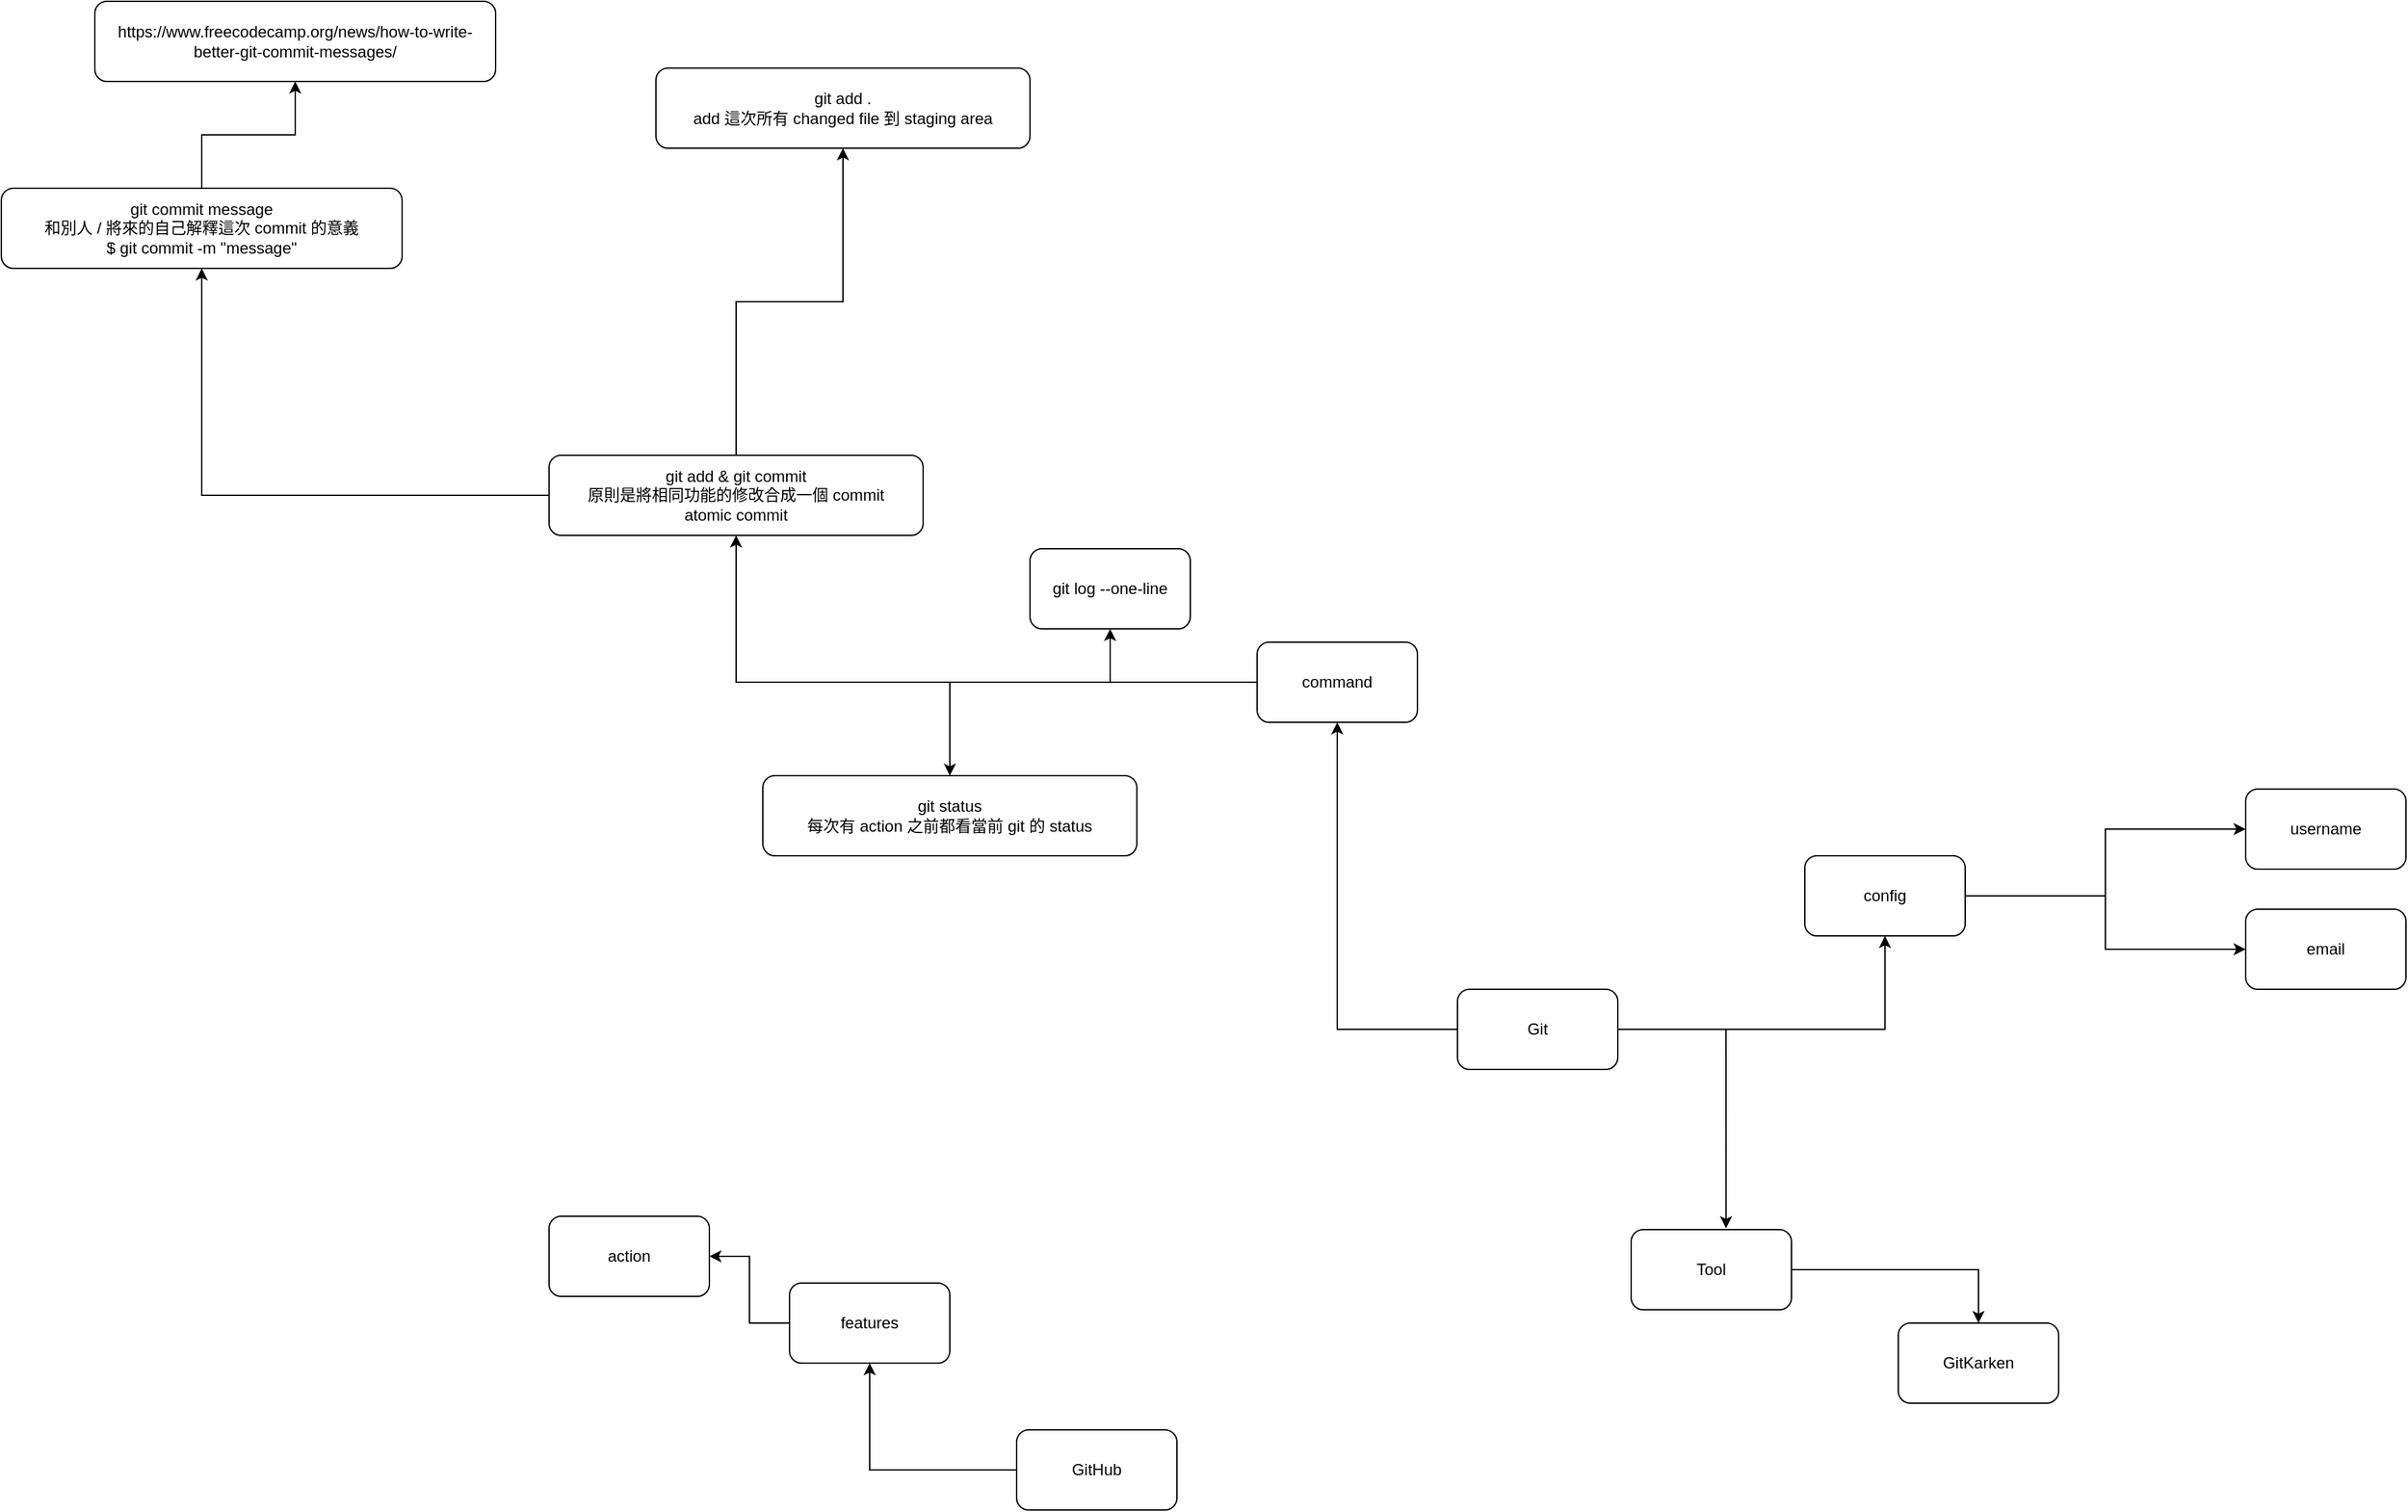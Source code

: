 <mxfile version="24.4.0" type="device">
  <diagram name="note" id="Wy4lgSFSgG4nOIz_tE4k">
    <mxGraphModel dx="2740" dy="2322" grid="1" gridSize="10" guides="1" tooltips="1" connect="1" arrows="1" fold="1" page="1" pageScale="1" pageWidth="827" pageHeight="1169" math="0" shadow="0">
      <root>
        <mxCell id="0" />
        <mxCell id="1" parent="0" />
        <mxCell id="NjLTIViCgE3-QpA-v_rV-12" style="edgeStyle=orthogonalEdgeStyle;rounded=0;orthogonalLoop=1;jettySize=auto;html=1;" parent="1" source="M7Rlrz6u1CAPrsFX1_cR-1" target="NjLTIViCgE3-QpA-v_rV-11" edge="1">
          <mxGeometry relative="1" as="geometry" />
        </mxCell>
        <mxCell id="NjLTIViCgE3-QpA-v_rV-15" style="edgeStyle=orthogonalEdgeStyle;rounded=0;orthogonalLoop=1;jettySize=auto;html=1;" parent="1" source="M7Rlrz6u1CAPrsFX1_cR-1" target="NjLTIViCgE3-QpA-v_rV-14" edge="1">
          <mxGeometry relative="1" as="geometry" />
        </mxCell>
        <mxCell id="M7Rlrz6u1CAPrsFX1_cR-1" value="Git" style="rounded=1;whiteSpace=wrap;html=1;" parent="1" vertex="1">
          <mxGeometry x="200" y="490" width="120" height="60" as="geometry" />
        </mxCell>
        <mxCell id="NjLTIViCgE3-QpA-v_rV-20" style="edgeStyle=orthogonalEdgeStyle;rounded=0;orthogonalLoop=1;jettySize=auto;html=1;" parent="1" source="M7Rlrz6u1CAPrsFX1_cR-14" target="NjLTIViCgE3-QpA-v_rV-19" edge="1">
          <mxGeometry relative="1" as="geometry" />
        </mxCell>
        <mxCell id="M7Rlrz6u1CAPrsFX1_cR-14" value="GitHub" style="rounded=1;whiteSpace=wrap;html=1;" parent="1" vertex="1">
          <mxGeometry x="-130" y="820" width="120" height="60" as="geometry" />
        </mxCell>
        <mxCell id="M7Rlrz6u1CAPrsFX1_cR-15" value="git log --one-line" style="rounded=1;whiteSpace=wrap;html=1;" parent="1" vertex="1">
          <mxGeometry x="-120" y="160" width="120" height="60" as="geometry" />
        </mxCell>
        <mxCell id="NjLTIViCgE3-QpA-v_rV-1" value="username" style="rounded=1;whiteSpace=wrap;html=1;" parent="1" vertex="1">
          <mxGeometry x="790" y="340" width="120" height="60" as="geometry" />
        </mxCell>
        <mxCell id="NjLTIViCgE3-QpA-v_rV-3" value="email" style="rounded=1;whiteSpace=wrap;html=1;" parent="1" vertex="1">
          <mxGeometry x="790" y="430" width="120" height="60" as="geometry" />
        </mxCell>
        <mxCell id="NjLTIViCgE3-QpA-v_rV-10" style="edgeStyle=orthogonalEdgeStyle;rounded=0;orthogonalLoop=1;jettySize=auto;html=1;" parent="1" source="NjLTIViCgE3-QpA-v_rV-7" target="NjLTIViCgE3-QpA-v_rV-8" edge="1">
          <mxGeometry relative="1" as="geometry" />
        </mxCell>
        <mxCell id="NjLTIViCgE3-QpA-v_rV-7" value="Tool" style="rounded=1;whiteSpace=wrap;html=1;" parent="1" vertex="1">
          <mxGeometry x="330" y="670" width="120" height="60" as="geometry" />
        </mxCell>
        <mxCell id="NjLTIViCgE3-QpA-v_rV-8" value="GitKarken" style="rounded=1;whiteSpace=wrap;html=1;" parent="1" vertex="1">
          <mxGeometry x="530" y="740" width="120" height="60" as="geometry" />
        </mxCell>
        <mxCell id="NjLTIViCgE3-QpA-v_rV-9" style="edgeStyle=orthogonalEdgeStyle;rounded=0;orthogonalLoop=1;jettySize=auto;html=1;entryX=0.592;entryY=-0.017;entryDx=0;entryDy=0;entryPerimeter=0;" parent="1" source="M7Rlrz6u1CAPrsFX1_cR-1" target="NjLTIViCgE3-QpA-v_rV-7" edge="1">
          <mxGeometry relative="1" as="geometry" />
        </mxCell>
        <mxCell id="NjLTIViCgE3-QpA-v_rV-13" style="edgeStyle=orthogonalEdgeStyle;rounded=0;orthogonalLoop=1;jettySize=auto;html=1;" parent="1" source="NjLTIViCgE3-QpA-v_rV-11" target="M7Rlrz6u1CAPrsFX1_cR-15" edge="1">
          <mxGeometry relative="1" as="geometry" />
        </mxCell>
        <mxCell id="O-5kKwOyBH1pVbKb9qFr-2" style="edgeStyle=orthogonalEdgeStyle;rounded=0;orthogonalLoop=1;jettySize=auto;html=1;" edge="1" parent="1" source="NjLTIViCgE3-QpA-v_rV-11" target="O-5kKwOyBH1pVbKb9qFr-1">
          <mxGeometry relative="1" as="geometry" />
        </mxCell>
        <mxCell id="O-5kKwOyBH1pVbKb9qFr-4" style="edgeStyle=orthogonalEdgeStyle;rounded=0;orthogonalLoop=1;jettySize=auto;html=1;" edge="1" parent="1" source="NjLTIViCgE3-QpA-v_rV-11" target="O-5kKwOyBH1pVbKb9qFr-3">
          <mxGeometry relative="1" as="geometry" />
        </mxCell>
        <mxCell id="NjLTIViCgE3-QpA-v_rV-11" value="command" style="rounded=1;whiteSpace=wrap;html=1;" parent="1" vertex="1">
          <mxGeometry x="50" y="230" width="120" height="60" as="geometry" />
        </mxCell>
        <mxCell id="NjLTIViCgE3-QpA-v_rV-16" style="edgeStyle=orthogonalEdgeStyle;rounded=0;orthogonalLoop=1;jettySize=auto;html=1;" parent="1" source="NjLTIViCgE3-QpA-v_rV-14" target="NjLTIViCgE3-QpA-v_rV-1" edge="1">
          <mxGeometry relative="1" as="geometry" />
        </mxCell>
        <mxCell id="NjLTIViCgE3-QpA-v_rV-18" style="edgeStyle=orthogonalEdgeStyle;rounded=0;orthogonalLoop=1;jettySize=auto;html=1;" parent="1" source="NjLTIViCgE3-QpA-v_rV-14" target="NjLTIViCgE3-QpA-v_rV-3" edge="1">
          <mxGeometry relative="1" as="geometry" />
        </mxCell>
        <mxCell id="NjLTIViCgE3-QpA-v_rV-14" value="config" style="rounded=1;whiteSpace=wrap;html=1;" parent="1" vertex="1">
          <mxGeometry x="460" y="390" width="120" height="60" as="geometry" />
        </mxCell>
        <mxCell id="NjLTIViCgE3-QpA-v_rV-22" style="edgeStyle=orthogonalEdgeStyle;rounded=0;orthogonalLoop=1;jettySize=auto;html=1;" parent="1" source="NjLTIViCgE3-QpA-v_rV-19" target="NjLTIViCgE3-QpA-v_rV-21" edge="1">
          <mxGeometry relative="1" as="geometry" />
        </mxCell>
        <mxCell id="NjLTIViCgE3-QpA-v_rV-19" value="features" style="rounded=1;whiteSpace=wrap;html=1;" parent="1" vertex="1">
          <mxGeometry x="-300" y="710" width="120" height="60" as="geometry" />
        </mxCell>
        <mxCell id="NjLTIViCgE3-QpA-v_rV-21" value="action" style="rounded=1;whiteSpace=wrap;html=1;" parent="1" vertex="1">
          <mxGeometry x="-480" y="660" width="120" height="60" as="geometry" />
        </mxCell>
        <mxCell id="O-5kKwOyBH1pVbKb9qFr-1" value="git status&lt;br&gt;每次有 action 之前都看當前 git 的 status" style="rounded=1;whiteSpace=wrap;html=1;" vertex="1" parent="1">
          <mxGeometry x="-320" y="330" width="280" height="60" as="geometry" />
        </mxCell>
        <mxCell id="O-5kKwOyBH1pVbKb9qFr-7" style="edgeStyle=orthogonalEdgeStyle;rounded=0;orthogonalLoop=1;jettySize=auto;html=1;" edge="1" parent="1" source="O-5kKwOyBH1pVbKb9qFr-3" target="O-5kKwOyBH1pVbKb9qFr-6">
          <mxGeometry relative="1" as="geometry" />
        </mxCell>
        <mxCell id="O-5kKwOyBH1pVbKb9qFr-10" style="edgeStyle=orthogonalEdgeStyle;rounded=0;orthogonalLoop=1;jettySize=auto;html=1;" edge="1" parent="1" source="O-5kKwOyBH1pVbKb9qFr-3" target="O-5kKwOyBH1pVbKb9qFr-8">
          <mxGeometry relative="1" as="geometry" />
        </mxCell>
        <mxCell id="O-5kKwOyBH1pVbKb9qFr-3" value="git add &amp;amp; git commit&lt;br&gt;原則是將相同功能的修改合成一個 commit&lt;br&gt;atomic commit" style="rounded=1;whiteSpace=wrap;html=1;" vertex="1" parent="1">
          <mxGeometry x="-480" y="90" width="280" height="60" as="geometry" />
        </mxCell>
        <mxCell id="O-5kKwOyBH1pVbKb9qFr-13" style="edgeStyle=orthogonalEdgeStyle;rounded=0;orthogonalLoop=1;jettySize=auto;html=1;" edge="1" parent="1" source="O-5kKwOyBH1pVbKb9qFr-6" target="O-5kKwOyBH1pVbKb9qFr-12">
          <mxGeometry relative="1" as="geometry" />
        </mxCell>
        <mxCell id="O-5kKwOyBH1pVbKb9qFr-6" value="git commit message&lt;br&gt;和別人 / 將來的自己解釋這次 commit 的意義&lt;br&gt;$ git commit -m &quot;message&quot;" style="rounded=1;whiteSpace=wrap;html=1;" vertex="1" parent="1">
          <mxGeometry x="-890" y="-110" width="300" height="60" as="geometry" />
        </mxCell>
        <mxCell id="O-5kKwOyBH1pVbKb9qFr-8" value="git add .&lt;br&gt;add 這次所有 changed file 到 staging area" style="rounded=1;whiteSpace=wrap;html=1;" vertex="1" parent="1">
          <mxGeometry x="-400" y="-200" width="280" height="60" as="geometry" />
        </mxCell>
        <mxCell id="O-5kKwOyBH1pVbKb9qFr-12" value="https://www.freecodecamp.org/news/how-to-write-better-git-commit-messages/" style="rounded=1;whiteSpace=wrap;html=1;" vertex="1" parent="1">
          <mxGeometry x="-820" y="-250" width="300" height="60" as="geometry" />
        </mxCell>
      </root>
    </mxGraphModel>
  </diagram>
</mxfile>
